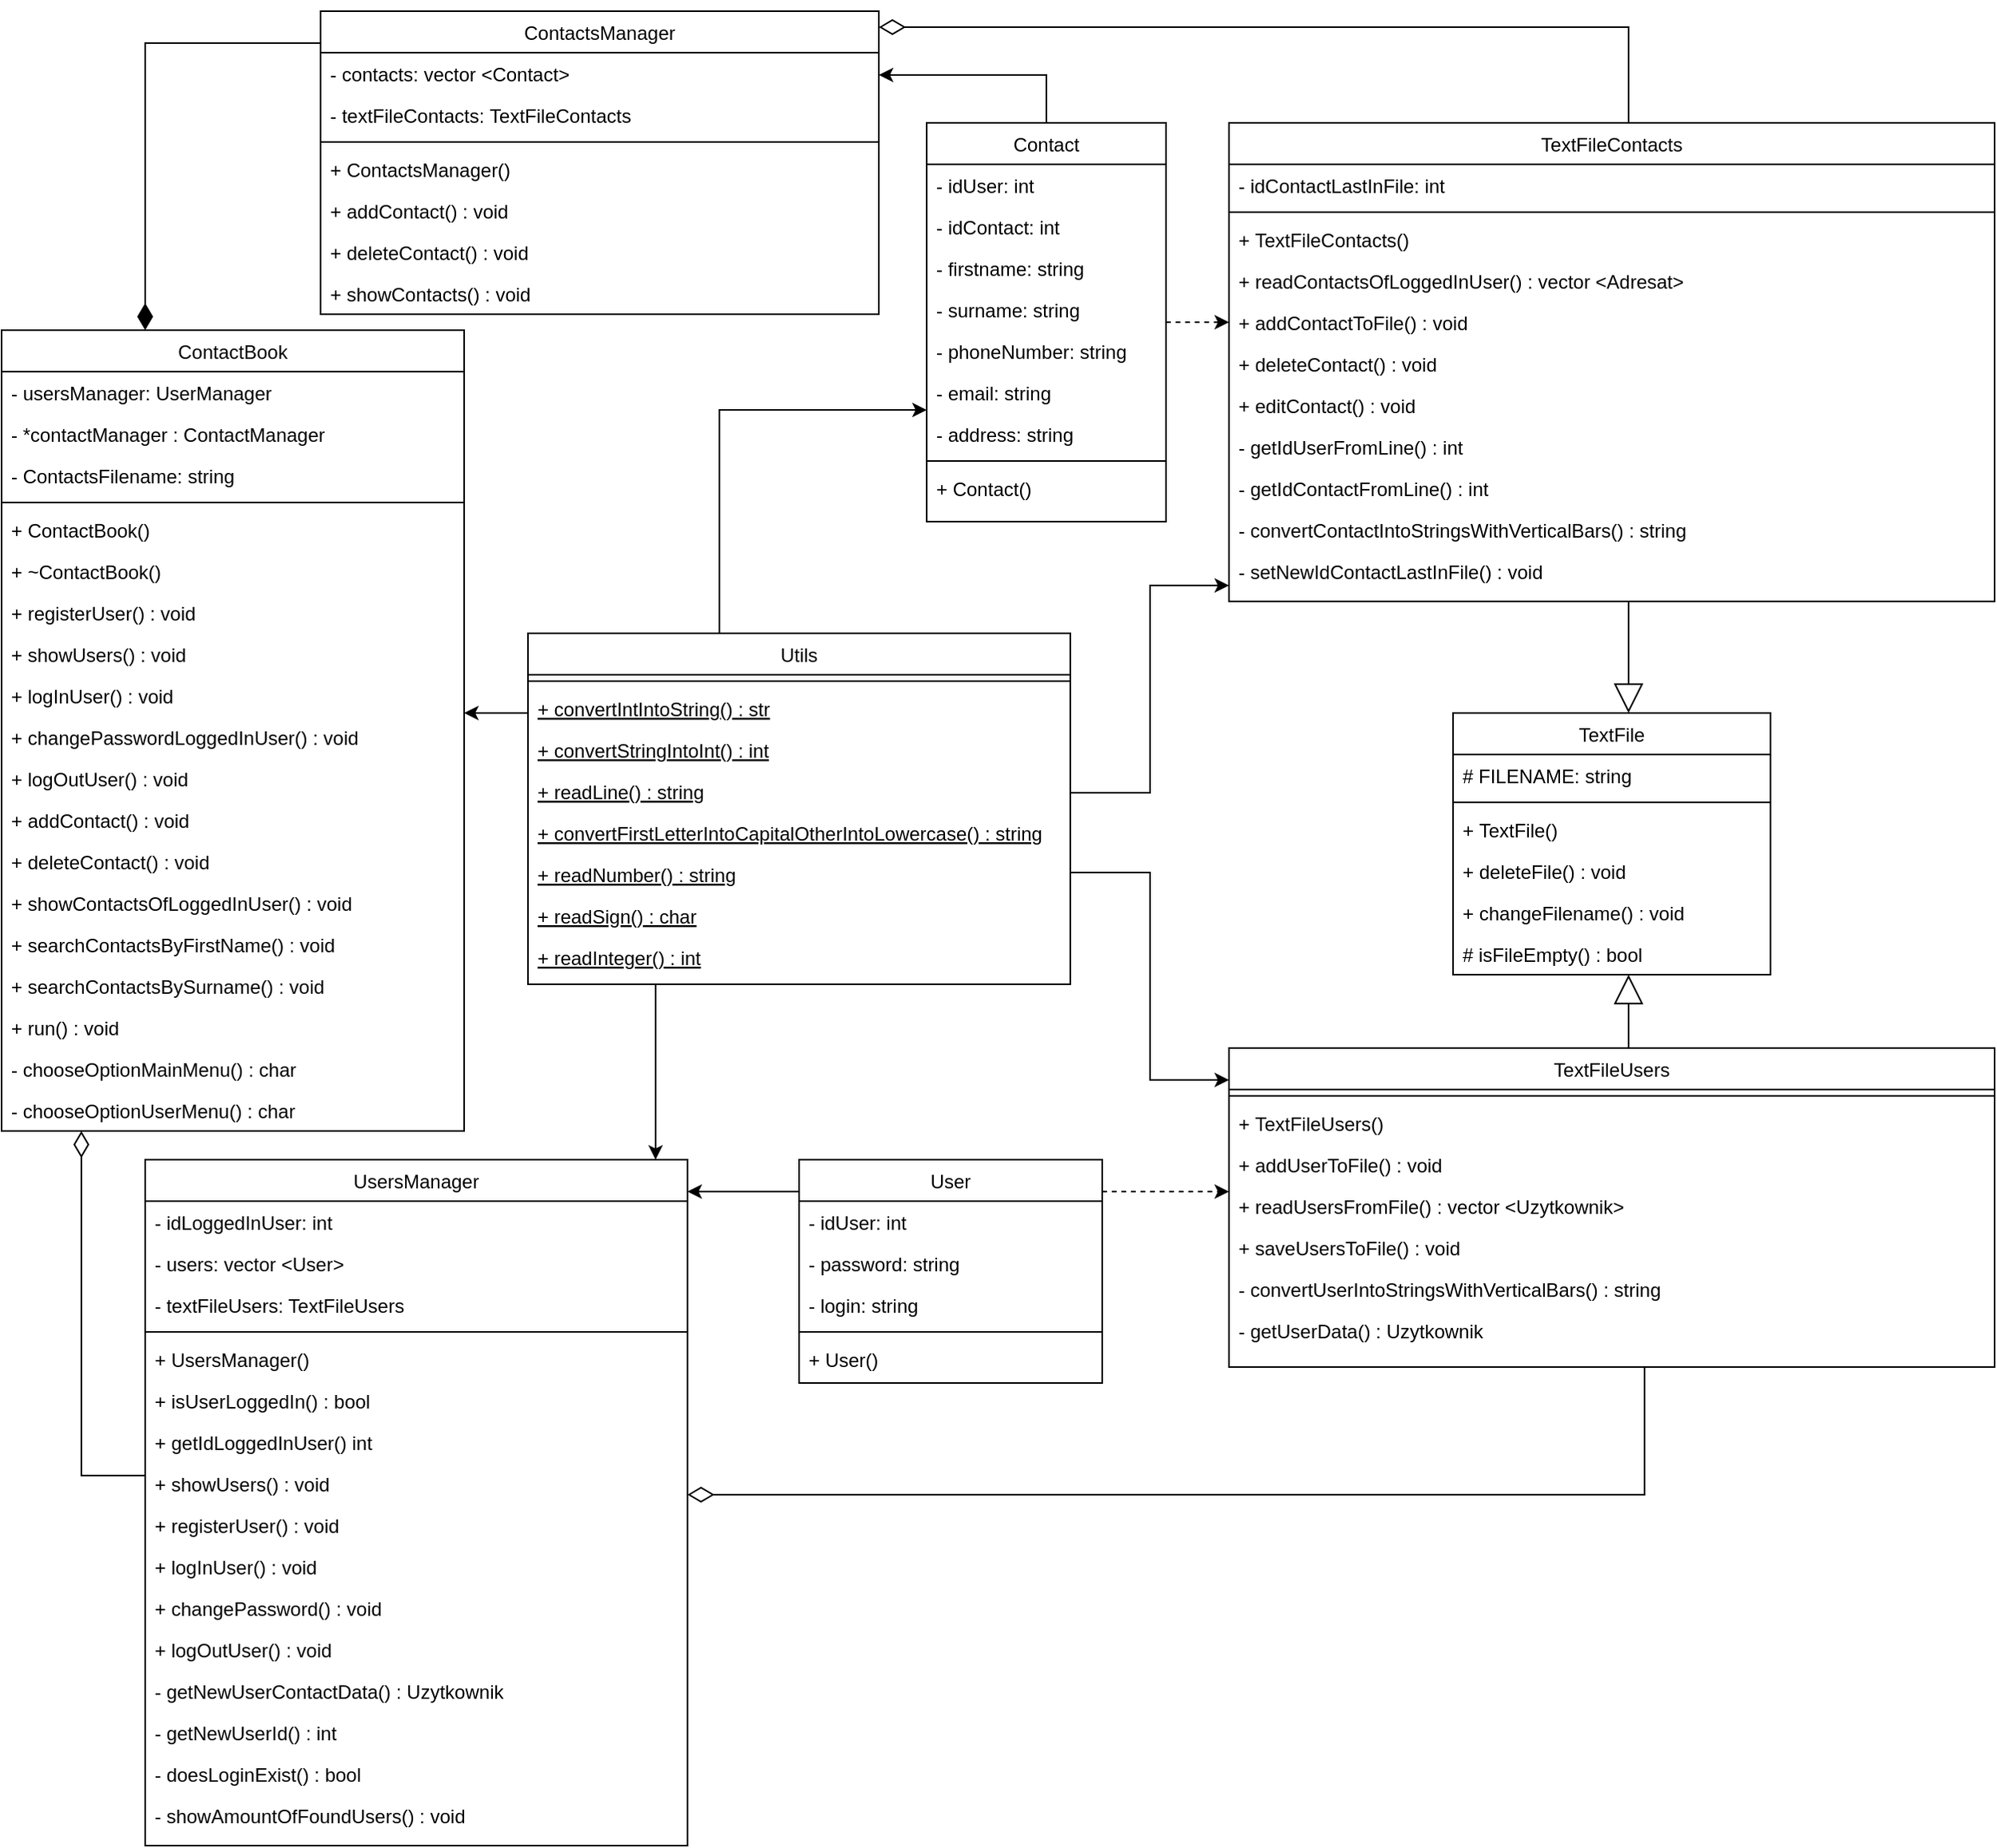 <mxfile version="14.5.1" type="device"><diagram id="C5RBs43oDa-KdzZeNtuy" name="Page-1"><mxGraphModel dx="1264" dy="592" grid="1" gridSize="10" guides="1" tooltips="1" connect="1" arrows="1" fold="1" page="1" pageScale="1" pageWidth="827" pageHeight="1169" math="0" shadow="0"><root><mxCell id="WIyWlLk6GJQsqaUBKTNV-0"/><mxCell id="WIyWlLk6GJQsqaUBKTNV-1" parent="WIyWlLk6GJQsqaUBKTNV-0"/><mxCell id="Km6GN2E5LRRyEJvWhzkC-21" value="UsersManager" style="swimlane;fontStyle=0;align=center;verticalAlign=top;childLayout=stackLayout;horizontal=1;startSize=26;horizontalStack=0;resizeParent=1;resizeLast=0;collapsible=1;marginBottom=0;rounded=0;shadow=0;strokeWidth=1;" parent="WIyWlLk6GJQsqaUBKTNV-1" vertex="1"><mxGeometry x="100" y="730" width="340" height="430" as="geometry"><mxRectangle x="230" y="140" width="160" height="26" as="alternateBounds"/></mxGeometry></mxCell><mxCell id="zkfFHV4jXpPFQw0GAbJ--1" value="- idLoggedInUser: int" style="text;align=left;verticalAlign=top;spacingLeft=4;spacingRight=4;overflow=hidden;rotatable=0;points=[[0,0.5],[1,0.5]];portConstraint=eastwest;" parent="Km6GN2E5LRRyEJvWhzkC-21" vertex="1"><mxGeometry y="26" width="340" height="26" as="geometry"/></mxCell><mxCell id="1iRT-LBFTpvdfOVooM7u-1" value="- users: vector &lt;User&gt;" style="text;align=left;verticalAlign=top;spacingLeft=4;spacingRight=4;overflow=hidden;rotatable=0;points=[[0,0.5],[1,0.5]];portConstraint=eastwest;rounded=0;shadow=0;html=0;" parent="Km6GN2E5LRRyEJvWhzkC-21" vertex="1"><mxGeometry y="52" width="340" height="26" as="geometry"/></mxCell><mxCell id="zkfFHV4jXpPFQw0GAbJ--3" value="- textFileUsers: TextFileUsers" style="text;align=left;verticalAlign=top;spacingLeft=4;spacingRight=4;overflow=hidden;rotatable=0;points=[[0,0.5],[1,0.5]];portConstraint=eastwest;rounded=0;shadow=0;html=0;" parent="Km6GN2E5LRRyEJvWhzkC-21" vertex="1"><mxGeometry y="78" width="340" height="26" as="geometry"/></mxCell><mxCell id="Km6GN2E5LRRyEJvWhzkC-25" value="" style="line;html=1;strokeWidth=1;align=left;verticalAlign=middle;spacingTop=-1;spacingLeft=3;spacingRight=3;rotatable=0;labelPosition=right;points=[];portConstraint=eastwest;" parent="Km6GN2E5LRRyEJvWhzkC-21" vertex="1"><mxGeometry y="104" width="340" height="8" as="geometry"/></mxCell><mxCell id="Lunw7o1wAbz_3K__9c-h-93" value="+ UsersManager()" style="text;align=left;verticalAlign=top;spacingLeft=4;spacingRight=4;overflow=hidden;rotatable=0;points=[[0,0.5],[1,0.5]];portConstraint=eastwest;" parent="Km6GN2E5LRRyEJvWhzkC-21" vertex="1"><mxGeometry y="112" width="340" height="26" as="geometry"/></mxCell><mxCell id="zkfFHV4jXpPFQw0GAbJ--5" value="+ isUserLoggedIn() : bool" style="text;align=left;verticalAlign=top;spacingLeft=4;spacingRight=4;overflow=hidden;rotatable=0;points=[[0,0.5],[1,0.5]];portConstraint=eastwest;" parent="Km6GN2E5LRRyEJvWhzkC-21" vertex="1"><mxGeometry y="138" width="340" height="26" as="geometry"/></mxCell><mxCell id="1iRT-LBFTpvdfOVooM7u-2" value="+ getIdLoggedInUser() int" style="text;align=left;verticalAlign=top;spacingLeft=4;spacingRight=4;overflow=hidden;rotatable=0;points=[[0,0.5],[1,0.5]];portConstraint=eastwest;" parent="Km6GN2E5LRRyEJvWhzkC-21" vertex="1"><mxGeometry y="164" width="340" height="26" as="geometry"/></mxCell><mxCell id="Km6GN2E5LRRyEJvWhzkC-59" value="+ showUsers() : void" style="text;align=left;verticalAlign=top;spacingLeft=4;spacingRight=4;overflow=hidden;rotatable=0;points=[[0,0.5],[1,0.5]];portConstraint=eastwest;" parent="Km6GN2E5LRRyEJvWhzkC-21" vertex="1"><mxGeometry y="190" width="340" height="26" as="geometry"/></mxCell><mxCell id="Lunw7o1wAbz_3K__9c-h-12" value="+ registerUser() : void" style="text;align=left;verticalAlign=top;spacingLeft=4;spacingRight=4;overflow=hidden;rotatable=0;points=[[0,0.5],[1,0.5]];portConstraint=eastwest;" parent="Km6GN2E5LRRyEJvWhzkC-21" vertex="1"><mxGeometry y="216" width="340" height="26" as="geometry"/></mxCell><mxCell id="Lunw7o1wAbz_3K__9c-h-13" value="+ logInUser() : void" style="text;align=left;verticalAlign=top;spacingLeft=4;spacingRight=4;overflow=hidden;rotatable=0;points=[[0,0.5],[1,0.5]];portConstraint=eastwest;" parent="Km6GN2E5LRRyEJvWhzkC-21" vertex="1"><mxGeometry y="242" width="340" height="26" as="geometry"/></mxCell><mxCell id="Lunw7o1wAbz_3K__9c-h-14" value="+ changePassword() : void" style="text;align=left;verticalAlign=top;spacingLeft=4;spacingRight=4;overflow=hidden;rotatable=0;points=[[0,0.5],[1,0.5]];portConstraint=eastwest;" parent="Km6GN2E5LRRyEJvWhzkC-21" vertex="1"><mxGeometry y="268" width="340" height="26" as="geometry"/></mxCell><mxCell id="kF9rCn7VRO3n5LcqnvVD-8" value="+ logOutUser() : void" style="text;align=left;verticalAlign=top;spacingLeft=4;spacingRight=4;overflow=hidden;rotatable=0;points=[[0,0.5],[1,0.5]];portConstraint=eastwest;" parent="Km6GN2E5LRRyEJvWhzkC-21" vertex="1"><mxGeometry y="294" width="340" height="26" as="geometry"/></mxCell><mxCell id="Km6GN2E5LRRyEJvWhzkC-12" value="- getNewUserContactData() : Uzytkownik" style="text;align=left;verticalAlign=top;spacingLeft=4;spacingRight=4;overflow=hidden;rotatable=0;points=[[0,0.5],[1,0.5]];portConstraint=eastwest;" parent="Km6GN2E5LRRyEJvWhzkC-21" vertex="1"><mxGeometry y="320" width="340" height="26" as="geometry"/></mxCell><mxCell id="Km6GN2E5LRRyEJvWhzkC-13" value="- getNewUserId() : int" style="text;align=left;verticalAlign=top;spacingLeft=4;spacingRight=4;overflow=hidden;rotatable=0;points=[[0,0.5],[1,0.5]];portConstraint=eastwest;" parent="Km6GN2E5LRRyEJvWhzkC-21" vertex="1"><mxGeometry y="346" width="340" height="26" as="geometry"/></mxCell><mxCell id="kF9rCn7VRO3n5LcqnvVD-13" value="- doesLoginExist() : bool" style="text;align=left;verticalAlign=top;spacingLeft=4;spacingRight=4;overflow=hidden;rotatable=0;points=[[0,0.5],[1,0.5]];portConstraint=eastwest;" parent="Km6GN2E5LRRyEJvWhzkC-21" vertex="1"><mxGeometry y="372" width="340" height="26" as="geometry"/></mxCell><mxCell id="Km6GN2E5LRRyEJvWhzkC-15" value="- showAmountOfFoundUsers() : void" style="text;align=left;verticalAlign=top;spacingLeft=4;spacingRight=4;overflow=hidden;rotatable=0;points=[[0,0.5],[1,0.5]];portConstraint=eastwest;" parent="Km6GN2E5LRRyEJvWhzkC-21" vertex="1"><mxGeometry y="398" width="340" height="26" as="geometry"/></mxCell><mxCell id="Km6GN2E5LRRyEJvWhzkC-27" value="TextFile" style="swimlane;fontStyle=0;align=center;verticalAlign=top;childLayout=stackLayout;horizontal=1;startSize=26;horizontalStack=0;resizeParent=1;resizeLast=0;collapsible=1;marginBottom=0;rounded=0;shadow=0;strokeWidth=1;" parent="WIyWlLk6GJQsqaUBKTNV-1" vertex="1"><mxGeometry x="920" y="450" width="199" height="164" as="geometry"><mxRectangle x="230" y="140" width="160" height="26" as="alternateBounds"/></mxGeometry></mxCell><mxCell id="Km6GN2E5LRRyEJvWhzkC-56" value="# FILENAME: string" style="text;align=left;verticalAlign=top;spacingLeft=4;spacingRight=4;overflow=hidden;rotatable=0;points=[[0,0.5],[1,0.5]];portConstraint=eastwest;rounded=0;shadow=0;html=0;" parent="Km6GN2E5LRRyEJvWhzkC-27" vertex="1"><mxGeometry y="26" width="199" height="26" as="geometry"/></mxCell><mxCell id="Km6GN2E5LRRyEJvWhzkC-31" value="" style="line;html=1;strokeWidth=1;align=left;verticalAlign=middle;spacingTop=-1;spacingLeft=3;spacingRight=3;rotatable=0;labelPosition=right;points=[];portConstraint=eastwest;" parent="Km6GN2E5LRRyEJvWhzkC-27" vertex="1"><mxGeometry y="52" width="199" height="8" as="geometry"/></mxCell><mxCell id="kF9rCn7VRO3n5LcqnvVD-1" value="+ TextFile()" style="text;align=left;verticalAlign=top;spacingLeft=4;spacingRight=4;overflow=hidden;rotatable=0;points=[[0,0.5],[1,0.5]];portConstraint=eastwest;" parent="Km6GN2E5LRRyEJvWhzkC-27" vertex="1"><mxGeometry y="60" width="199" height="26" as="geometry"/></mxCell><mxCell id="kF9rCn7VRO3n5LcqnvVD-2" value="+ deleteFile() : void" style="text;align=left;verticalAlign=top;spacingLeft=4;spacingRight=4;overflow=hidden;rotatable=0;points=[[0,0.5],[1,0.5]];portConstraint=eastwest;" parent="Km6GN2E5LRRyEJvWhzkC-27" vertex="1"><mxGeometry y="86" width="199" height="26" as="geometry"/></mxCell><mxCell id="Km6GN2E5LRRyEJvWhzkC-57" value="+ changeFilename() : void" style="text;align=left;verticalAlign=top;spacingLeft=4;spacingRight=4;overflow=hidden;rotatable=0;points=[[0,0.5],[1,0.5]];portConstraint=eastwest;" parent="Km6GN2E5LRRyEJvWhzkC-27" vertex="1"><mxGeometry y="112" width="199" height="26" as="geometry"/></mxCell><mxCell id="Km6GN2E5LRRyEJvWhzkC-41" value="# isFileEmpty() : bool" style="text;align=left;verticalAlign=top;spacingLeft=4;spacingRight=4;overflow=hidden;rotatable=0;points=[[0,0.5],[1,0.5]];portConstraint=eastwest;" parent="Km6GN2E5LRRyEJvWhzkC-27" vertex="1"><mxGeometry y="138" width="199" height="26" as="geometry"/></mxCell><mxCell id="Ojc5y2lK_TbCus5i4uEz-4" style="edgeStyle=orthogonalEdgeStyle;rounded=0;orthogonalLoop=1;jettySize=auto;html=1;dashed=0&#10;;" parent="WIyWlLk6GJQsqaUBKTNV-1" source="Km6GN2E5LRRyEJvWhzkC-42" target="qHIXSiEzlKvsuPL75TdC-15" edge="1"><mxGeometry relative="1" as="geometry"><Array as="points"><mxPoint x="460" y="260"/></Array></mxGeometry></mxCell><mxCell id="Km6GN2E5LRRyEJvWhzkC-42" value="Utils" style="swimlane;fontStyle=0;align=center;verticalAlign=top;childLayout=stackLayout;horizontal=1;startSize=26;horizontalStack=0;resizeParent=1;resizeLast=0;collapsible=1;marginBottom=0;rounded=0;shadow=0;strokeWidth=1;" parent="WIyWlLk6GJQsqaUBKTNV-1" vertex="1"><mxGeometry x="340" y="400" width="340" height="220" as="geometry"><mxRectangle x="230" y="140" width="160" height="26" as="alternateBounds"/></mxGeometry></mxCell><mxCell id="Km6GN2E5LRRyEJvWhzkC-45" value="" style="line;html=1;strokeWidth=1;align=left;verticalAlign=middle;spacingTop=-1;spacingLeft=3;spacingRight=3;rotatable=0;labelPosition=right;points=[];portConstraint=eastwest;" parent="Km6GN2E5LRRyEJvWhzkC-42" vertex="1"><mxGeometry y="26" width="340" height="8" as="geometry"/></mxCell><mxCell id="Lunw7o1wAbz_3K__9c-h-15" value="+ convertIntIntoString() : str" style="text;align=left;verticalAlign=top;spacingLeft=4;spacingRight=4;overflow=hidden;rotatable=0;points=[[0,0.5],[1,0.5]];portConstraint=eastwest;fontStyle=4" parent="Km6GN2E5LRRyEJvWhzkC-42" vertex="1"><mxGeometry y="34" width="340" height="26" as="geometry"/></mxCell><mxCell id="Lunw7o1wAbz_3K__9c-h-81" value="+ convertStringIntoInt() : int" style="text;align=left;verticalAlign=top;spacingLeft=4;spacingRight=4;overflow=hidden;rotatable=0;points=[[0,0.5],[1,0.5]];portConstraint=eastwest;fontStyle=4" parent="Km6GN2E5LRRyEJvWhzkC-42" vertex="1"><mxGeometry y="60" width="340" height="26" as="geometry"/></mxCell><mxCell id="Lunw7o1wAbz_3K__9c-h-76" value="+ readLine() : string" style="text;align=left;verticalAlign=top;spacingLeft=4;spacingRight=4;overflow=hidden;rotatable=0;points=[[0,0.5],[1,0.5]];portConstraint=eastwest;fontStyle=4" parent="Km6GN2E5LRRyEJvWhzkC-42" vertex="1"><mxGeometry y="86" width="340" height="26" as="geometry"/></mxCell><mxCell id="Km6GN2E5LRRyEJvWhzkC-48" value="+ convertFirstLetterIntoCapitalOtherIntoLowercase() : string" style="text;align=left;verticalAlign=top;spacingLeft=4;spacingRight=4;overflow=hidden;rotatable=0;points=[[0,0.5],[1,0.5]];portConstraint=eastwest;fontStyle=4" parent="Km6GN2E5LRRyEJvWhzkC-42" vertex="1"><mxGeometry y="112" width="340" height="26" as="geometry"/></mxCell><mxCell id="Lunw7o1wAbz_3K__9c-h-77" value="+ readNumber() : string" style="text;align=left;verticalAlign=top;spacingLeft=4;spacingRight=4;overflow=hidden;rotatable=0;points=[[0,0.5],[1,0.5]];portConstraint=eastwest;fontStyle=4" parent="Km6GN2E5LRRyEJvWhzkC-42" vertex="1"><mxGeometry y="138" width="340" height="26" as="geometry"/></mxCell><mxCell id="kF9rCn7VRO3n5LcqnvVD-0" value="+ readSign() : char" style="text;align=left;verticalAlign=top;spacingLeft=4;spacingRight=4;overflow=hidden;rotatable=0;points=[[0,0.5],[1,0.5]];portConstraint=eastwest;fontStyle=4" parent="Km6GN2E5LRRyEJvWhzkC-42" vertex="1"><mxGeometry y="164" width="340" height="26" as="geometry"/></mxCell><mxCell id="7r7EhOVlnwLeMN21kyNM-1" value="+ readInteger() : int" style="text;align=left;verticalAlign=top;spacingLeft=4;spacingRight=4;overflow=hidden;rotatable=0;points=[[0,0.5],[1,0.5]];portConstraint=eastwest;fontStyle=4" parent="Km6GN2E5LRRyEJvWhzkC-42" vertex="1"><mxGeometry y="190" width="340" height="26" as="geometry"/></mxCell><mxCell id="Lunw7o1wAbz_3K__9c-h-19" value="TextFileUsers" style="swimlane;fontStyle=0;align=center;verticalAlign=top;childLayout=stackLayout;horizontal=1;startSize=26;horizontalStack=0;resizeParent=1;resizeLast=0;collapsible=1;marginBottom=0;rounded=0;shadow=0;strokeWidth=1;" parent="WIyWlLk6GJQsqaUBKTNV-1" vertex="1"><mxGeometry x="779.5" y="660" width="480" height="200" as="geometry"><mxRectangle x="230" y="140" width="160" height="26" as="alternateBounds"/></mxGeometry></mxCell><mxCell id="Lunw7o1wAbz_3K__9c-h-21" value="" style="line;html=1;strokeWidth=1;align=left;verticalAlign=middle;spacingTop=-1;spacingLeft=3;spacingRight=3;rotatable=0;labelPosition=right;points=[];portConstraint=eastwest;" parent="Lunw7o1wAbz_3K__9c-h-19" vertex="1"><mxGeometry y="26" width="480" height="8" as="geometry"/></mxCell><mxCell id="Lunw7o1wAbz_3K__9c-h-22" value="+ TextFileUsers()" style="text;align=left;verticalAlign=top;spacingLeft=4;spacingRight=4;overflow=hidden;rotatable=0;points=[[0,0.5],[1,0.5]];portConstraint=eastwest;" parent="Lunw7o1wAbz_3K__9c-h-19" vertex="1"><mxGeometry y="34" width="480" height="26" as="geometry"/></mxCell><mxCell id="Lunw7o1wAbz_3K__9c-h-23" value="+ addUserToFile() : void" style="text;align=left;verticalAlign=top;spacingLeft=4;spacingRight=4;overflow=hidden;rotatable=0;points=[[0,0.5],[1,0.5]];portConstraint=eastwest;" parent="Lunw7o1wAbz_3K__9c-h-19" vertex="1"><mxGeometry y="60" width="480" height="26" as="geometry"/></mxCell><mxCell id="Lunw7o1wAbz_3K__9c-h-24" value="+ readUsersFromFile() : vector &lt;Uzytkownik&gt;" style="text;align=left;verticalAlign=top;spacingLeft=4;spacingRight=4;overflow=hidden;rotatable=0;points=[[0,0.5],[1,0.5]];portConstraint=eastwest;" parent="Lunw7o1wAbz_3K__9c-h-19" vertex="1"><mxGeometry y="86" width="480" height="26" as="geometry"/></mxCell><mxCell id="Lunw7o1wAbz_3K__9c-h-25" value="+ saveUsersToFile() : void" style="text;align=left;verticalAlign=top;spacingLeft=4;spacingRight=4;overflow=hidden;rotatable=0;points=[[0,0.5],[1,0.5]];portConstraint=eastwest;" parent="Lunw7o1wAbz_3K__9c-h-19" vertex="1"><mxGeometry y="112" width="480" height="26" as="geometry"/></mxCell><mxCell id="Lunw7o1wAbz_3K__9c-h-27" value="- convertUserIntoStringsWithVerticalBars() : string" style="text;align=left;verticalAlign=top;spacingLeft=4;spacingRight=4;overflow=hidden;rotatable=0;points=[[0,0.5],[1,0.5]];portConstraint=eastwest;" parent="Lunw7o1wAbz_3K__9c-h-19" vertex="1"><mxGeometry y="138" width="480" height="26" as="geometry"/></mxCell><mxCell id="Lunw7o1wAbz_3K__9c-h-28" value="- getUserData() : Uzytkownik" style="text;align=left;verticalAlign=top;spacingLeft=4;spacingRight=4;overflow=hidden;rotatable=0;points=[[0,0.5],[1,0.5]];portConstraint=eastwest;" parent="Lunw7o1wAbz_3K__9c-h-19" vertex="1"><mxGeometry y="164" width="480" height="26" as="geometry"/></mxCell><mxCell id="Lunw7o1wAbz_3K__9c-h-30" value="" style="endArrow=block;endSize=16;endFill=0;html=1;rounded=0;edgeStyle=elbowEdgeStyle;" parent="WIyWlLk6GJQsqaUBKTNV-1" source="Lunw7o1wAbz_3K__9c-h-19" target="Km6GN2E5LRRyEJvWhzkC-27" edge="1"><mxGeometry width="160" relative="1" as="geometry"><mxPoint x="460" y="500" as="sourcePoint"/><mxPoint x="620" y="500" as="targetPoint"/><mxPoint as="offset"/><Array as="points"><mxPoint x="1030" y="650"/><mxPoint x="1030" y="620"/><mxPoint x="1470" y="550"/><mxPoint x="1300" y="640"/></Array></mxGeometry></mxCell><mxCell id="Lunw7o1wAbz_3K__9c-h-33" value="TextFileContacts" style="swimlane;fontStyle=0;align=center;verticalAlign=top;childLayout=stackLayout;horizontal=1;startSize=26;horizontalStack=0;resizeParent=1;resizeLast=0;collapsible=1;marginBottom=0;rounded=0;shadow=0;strokeWidth=1;" parent="WIyWlLk6GJQsqaUBKTNV-1" vertex="1"><mxGeometry x="779.5" y="80" width="480" height="300" as="geometry"><mxRectangle x="230" y="140" width="160" height="26" as="alternateBounds"/></mxGeometry></mxCell><mxCell id="Lunw7o1wAbz_3K__9c-h-82" value="- idContactLastInFile: int" style="text;align=left;verticalAlign=top;spacingLeft=4;spacingRight=4;overflow=hidden;rotatable=0;points=[[0,0.5],[1,0.5]];portConstraint=eastwest;" parent="Lunw7o1wAbz_3K__9c-h-33" vertex="1"><mxGeometry y="26" width="480" height="26" as="geometry"/></mxCell><mxCell id="Lunw7o1wAbz_3K__9c-h-34" value="" style="line;html=1;strokeWidth=1;align=left;verticalAlign=middle;spacingTop=-1;spacingLeft=3;spacingRight=3;rotatable=0;labelPosition=right;points=[];portConstraint=eastwest;" parent="Lunw7o1wAbz_3K__9c-h-33" vertex="1"><mxGeometry y="52" width="480" height="8" as="geometry"/></mxCell><mxCell id="Lunw7o1wAbz_3K__9c-h-86" value="+ TextFileContacts()" style="text;align=left;verticalAlign=top;spacingLeft=4;spacingRight=4;overflow=hidden;rotatable=0;points=[[0,0.5],[1,0.5]];portConstraint=eastwest;" parent="Lunw7o1wAbz_3K__9c-h-33" vertex="1"><mxGeometry y="60" width="480" height="26" as="geometry"/></mxCell><mxCell id="Lunw7o1wAbz_3K__9c-h-87" value="+ readContactsOfLoggedInUser() : vector &lt;Adresat&gt;" style="text;align=left;verticalAlign=top;spacingLeft=4;spacingRight=4;overflow=hidden;rotatable=0;points=[[0,0.5],[1,0.5]];portConstraint=eastwest;" parent="Lunw7o1wAbz_3K__9c-h-33" vertex="1"><mxGeometry y="86" width="480" height="26" as="geometry"/></mxCell><mxCell id="kF9rCn7VRO3n5LcqnvVD-3" value="+ addContactToFile() : void" style="text;align=left;verticalAlign=top;spacingLeft=4;spacingRight=4;overflow=hidden;rotatable=0;points=[[0,0.5],[1,0.5]];portConstraint=eastwest;" parent="Lunw7o1wAbz_3K__9c-h-33" vertex="1"><mxGeometry y="112" width="480" height="26" as="geometry"/></mxCell><mxCell id="kF9rCn7VRO3n5LcqnvVD-4" value="+ deleteContact() : void" style="text;align=left;verticalAlign=top;spacingLeft=4;spacingRight=4;overflow=hidden;rotatable=0;points=[[0,0.5],[1,0.5]];portConstraint=eastwest;" parent="Lunw7o1wAbz_3K__9c-h-33" vertex="1"><mxGeometry y="138" width="480" height="26" as="geometry"/></mxCell><mxCell id="Lunw7o1wAbz_3K__9c-h-84" value="+ editContact() : void" style="text;align=left;verticalAlign=top;spacingLeft=4;spacingRight=4;overflow=hidden;rotatable=0;points=[[0,0.5],[1,0.5]];portConstraint=eastwest;" parent="Lunw7o1wAbz_3K__9c-h-33" vertex="1"><mxGeometry y="164" width="480" height="26" as="geometry"/></mxCell><mxCell id="Lunw7o1wAbz_3K__9c-h-80" value="- getIdUserFromLine() : int" style="text;align=left;verticalAlign=top;spacingLeft=4;spacingRight=4;overflow=hidden;rotatable=0;points=[[0,0.5],[1,0.5]];portConstraint=eastwest;" parent="Lunw7o1wAbz_3K__9c-h-33" vertex="1"><mxGeometry y="190" width="480" height="26" as="geometry"/></mxCell><mxCell id="Lunw7o1wAbz_3K__9c-h-85" value="- getIdContactFromLine() : int" style="text;align=left;verticalAlign=top;spacingLeft=4;spacingRight=4;overflow=hidden;rotatable=0;points=[[0,0.5],[1,0.5]];portConstraint=eastwest;" parent="Lunw7o1wAbz_3K__9c-h-33" vertex="1"><mxGeometry y="216" width="480" height="26" as="geometry"/></mxCell><mxCell id="kF9rCn7VRO3n5LcqnvVD-7" value="- convertContactIntoStringsWithVerticalBars() : string" style="text;align=left;verticalAlign=top;spacingLeft=4;spacingRight=4;overflow=hidden;rotatable=0;points=[[0,0.5],[1,0.5]];portConstraint=eastwest;" parent="Lunw7o1wAbz_3K__9c-h-33" vertex="1"><mxGeometry y="242" width="480" height="26" as="geometry"/></mxCell><mxCell id="Lunw7o1wAbz_3K__9c-h-72" value="- setNewIdContactLastInFile() : void" style="text;align=left;verticalAlign=top;spacingLeft=4;spacingRight=4;overflow=hidden;rotatable=0;points=[[0,0.5],[1,0.5]];portConstraint=eastwest;" parent="Lunw7o1wAbz_3K__9c-h-33" vertex="1"><mxGeometry y="268" width="480" height="26" as="geometry"/></mxCell><mxCell id="Lunw7o1wAbz_3K__9c-h-41" value="" style="endArrow=block;endSize=16;endFill=0;html=1;rounded=0;edgeStyle=elbowEdgeStyle;" parent="WIyWlLk6GJQsqaUBKTNV-1" source="Lunw7o1wAbz_3K__9c-h-33" target="Km6GN2E5LRRyEJvWhzkC-27" edge="1"><mxGeometry width="160" relative="1" as="geometry"><mxPoint x="960.587" y="481" as="sourcePoint"/><mxPoint x="960.587" y="400" as="targetPoint"/><mxPoint as="offset"/><Array as="points"><mxPoint x="1030" y="420"/><mxPoint x="1490" y="460"/></Array></mxGeometry></mxCell><mxCell id="Lunw7o1wAbz_3K__9c-h-56" value="ContactsManager" style="swimlane;fontStyle=0;align=center;verticalAlign=top;childLayout=stackLayout;horizontal=1;startSize=26;horizontalStack=0;resizeParent=1;resizeLast=0;collapsible=1;marginBottom=0;rounded=0;shadow=0;strokeWidth=1;" parent="WIyWlLk6GJQsqaUBKTNV-1" vertex="1"><mxGeometry x="210" y="10" width="350" height="190" as="geometry"><mxRectangle x="230" y="140" width="160" height="26" as="alternateBounds"/></mxGeometry></mxCell><mxCell id="Lunw7o1wAbz_3K__9c-h-73" value="- contacts: vector &lt;Contact&gt;" style="text;align=left;verticalAlign=top;spacingLeft=4;spacingRight=4;overflow=hidden;rotatable=0;points=[[0,0.5],[1,0.5]];portConstraint=eastwest;rounded=0;shadow=0;html=0;" parent="Lunw7o1wAbz_3K__9c-h-56" vertex="1"><mxGeometry y="26" width="350" height="26" as="geometry"/></mxCell><mxCell id="Lunw7o1wAbz_3K__9c-h-59" value="- textFileContacts: TextFileContacts" style="text;align=left;verticalAlign=top;spacingLeft=4;spacingRight=4;overflow=hidden;rotatable=0;points=[[0,0.5],[1,0.5]];portConstraint=eastwest;rounded=0;shadow=0;html=0;" parent="Lunw7o1wAbz_3K__9c-h-56" vertex="1"><mxGeometry y="52" width="350" height="26" as="geometry"/></mxCell><mxCell id="Lunw7o1wAbz_3K__9c-h-60" value="" style="line;html=1;strokeWidth=1;align=left;verticalAlign=middle;spacingTop=-1;spacingLeft=3;spacingRight=3;rotatable=0;labelPosition=right;points=[];portConstraint=eastwest;" parent="Lunw7o1wAbz_3K__9c-h-56" vertex="1"><mxGeometry y="78" width="350" height="8" as="geometry"/></mxCell><mxCell id="Lunw7o1wAbz_3K__9c-h-71" value="+ ContactsManager()" style="text;align=left;verticalAlign=top;spacingLeft=4;spacingRight=4;overflow=hidden;rotatable=0;points=[[0,0.5],[1,0.5]];portConstraint=eastwest;" parent="Lunw7o1wAbz_3K__9c-h-56" vertex="1"><mxGeometry y="86" width="350" height="26" as="geometry"/></mxCell><mxCell id="kF9rCn7VRO3n5LcqnvVD-5" value="+ addContact() : void" style="text;align=left;verticalAlign=top;spacingLeft=4;spacingRight=4;overflow=hidden;rotatable=0;points=[[0,0.5],[1,0.5]];portConstraint=eastwest;" parent="Lunw7o1wAbz_3K__9c-h-56" vertex="1"><mxGeometry y="112" width="350" height="26" as="geometry"/></mxCell><mxCell id="Lunw7o1wAbz_3K__9c-h-92" value="+ deleteContact() : void" style="text;align=left;verticalAlign=top;spacingLeft=4;spacingRight=4;overflow=hidden;rotatable=0;points=[[0,0.5],[1,0.5]];portConstraint=eastwest;" parent="Lunw7o1wAbz_3K__9c-h-56" vertex="1"><mxGeometry y="138" width="350" height="26" as="geometry"/></mxCell><mxCell id="Lunw7o1wAbz_3K__9c-h-61" value="+ showContacts() : void" style="text;align=left;verticalAlign=top;spacingLeft=4;spacingRight=4;overflow=hidden;rotatable=0;points=[[0,0.5],[1,0.5]];portConstraint=eastwest;" parent="Lunw7o1wAbz_3K__9c-h-56" vertex="1"><mxGeometry y="164" width="350" height="26" as="geometry"/></mxCell><mxCell id="qHIXSiEzlKvsuPL75TdC-0" value="ContactBook" style="swimlane;fontStyle=0;align=center;verticalAlign=top;childLayout=stackLayout;horizontal=1;startSize=26;horizontalStack=0;resizeParent=1;resizeLast=0;collapsible=1;marginBottom=0;rounded=0;shadow=0;strokeWidth=1;" parent="WIyWlLk6GJQsqaUBKTNV-1" vertex="1"><mxGeometry x="10" y="210" width="290" height="502" as="geometry"><mxRectangle x="230" y="140" width="160" height="26" as="alternateBounds"/></mxGeometry></mxCell><mxCell id="qHIXSiEzlKvsuPL75TdC-1" value="- usersManager: UserManager" style="text;align=left;verticalAlign=top;spacingLeft=4;spacingRight=4;overflow=hidden;rotatable=0;points=[[0,0.5],[1,0.5]];portConstraint=eastwest;rounded=0;shadow=0;html=0;" parent="qHIXSiEzlKvsuPL75TdC-0" vertex="1"><mxGeometry y="26" width="290" height="26" as="geometry"/></mxCell><mxCell id="qHIXSiEzlKvsuPL75TdC-2" value="- *contactManager : ContactManager" style="text;align=left;verticalAlign=top;spacingLeft=4;spacingRight=4;overflow=hidden;rotatable=0;points=[[0,0.5],[1,0.5]];portConstraint=eastwest;rounded=0;shadow=0;html=0;" parent="qHIXSiEzlKvsuPL75TdC-0" vertex="1"><mxGeometry y="52" width="290" height="26" as="geometry"/></mxCell><mxCell id="qHIXSiEzlKvsuPL75TdC-3" value="- ContactsFilename: string" style="text;align=left;verticalAlign=top;spacingLeft=4;spacingRight=4;overflow=hidden;rotatable=0;points=[[0,0.5],[1,0.5]];portConstraint=eastwest;rounded=0;shadow=0;html=0;" parent="qHIXSiEzlKvsuPL75TdC-0" vertex="1"><mxGeometry y="78" width="290" height="26" as="geometry"/></mxCell><mxCell id="qHIXSiEzlKvsuPL75TdC-4" value="" style="line;html=1;strokeWidth=1;align=left;verticalAlign=middle;spacingTop=-1;spacingLeft=3;spacingRight=3;rotatable=0;labelPosition=right;points=[];portConstraint=eastwest;" parent="qHIXSiEzlKvsuPL75TdC-0" vertex="1"><mxGeometry y="104" width="290" height="8" as="geometry"/></mxCell><mxCell id="qHIXSiEzlKvsuPL75TdC-5" value="+ ContactBook()" style="text;align=left;verticalAlign=top;spacingLeft=4;spacingRight=4;overflow=hidden;rotatable=0;points=[[0,0.5],[1,0.5]];portConstraint=eastwest;" parent="qHIXSiEzlKvsuPL75TdC-0" vertex="1"><mxGeometry y="112" width="290" height="26" as="geometry"/></mxCell><mxCell id="qHIXSiEzlKvsuPL75TdC-6" value="+ ~ContactBook()" style="text;align=left;verticalAlign=top;spacingLeft=4;spacingRight=4;overflow=hidden;rotatable=0;points=[[0,0.5],[1,0.5]];portConstraint=eastwest;" parent="qHIXSiEzlKvsuPL75TdC-0" vertex="1"><mxGeometry y="138" width="290" height="26" as="geometry"/></mxCell><mxCell id="qHIXSiEzlKvsuPL75TdC-7" value="+ registerUser() : void" style="text;align=left;verticalAlign=top;spacingLeft=4;spacingRight=4;overflow=hidden;rotatable=0;points=[[0,0.5],[1,0.5]];portConstraint=eastwest;" parent="qHIXSiEzlKvsuPL75TdC-0" vertex="1"><mxGeometry y="164" width="290" height="26" as="geometry"/></mxCell><mxCell id="qHIXSiEzlKvsuPL75TdC-8" value="+ showUsers() : void" style="text;align=left;verticalAlign=top;spacingLeft=4;spacingRight=4;overflow=hidden;rotatable=0;points=[[0,0.5],[1,0.5]];portConstraint=eastwest;" parent="qHIXSiEzlKvsuPL75TdC-0" vertex="1"><mxGeometry y="190" width="290" height="26" as="geometry"/></mxCell><mxCell id="qHIXSiEzlKvsuPL75TdC-9" value="+ logInUser() : void" style="text;align=left;verticalAlign=top;spacingLeft=4;spacingRight=4;overflow=hidden;rotatable=0;points=[[0,0.5],[1,0.5]];portConstraint=eastwest;" parent="qHIXSiEzlKvsuPL75TdC-0" vertex="1"><mxGeometry y="216" width="290" height="26" as="geometry"/></mxCell><mxCell id="qHIXSiEzlKvsuPL75TdC-10" value="+ changePasswordLoggedInUser() : void" style="text;align=left;verticalAlign=top;spacingLeft=4;spacingRight=4;overflow=hidden;rotatable=0;points=[[0,0.5],[1,0.5]];portConstraint=eastwest;" parent="qHIXSiEzlKvsuPL75TdC-0" vertex="1"><mxGeometry y="242" width="290" height="26" as="geometry"/></mxCell><mxCell id="qHIXSiEzlKvsuPL75TdC-11" value="+ logOutUser() : void" style="text;align=left;verticalAlign=top;spacingLeft=4;spacingRight=4;overflow=hidden;rotatable=0;points=[[0,0.5],[1,0.5]];portConstraint=eastwest;" parent="qHIXSiEzlKvsuPL75TdC-0" vertex="1"><mxGeometry y="268" width="290" height="26" as="geometry"/></mxCell><mxCell id="kF9rCn7VRO3n5LcqnvVD-6" value="+ addContact() : void" style="text;align=left;verticalAlign=top;spacingLeft=4;spacingRight=4;overflow=hidden;rotatable=0;points=[[0,0.5],[1,0.5]];portConstraint=eastwest;" parent="qHIXSiEzlKvsuPL75TdC-0" vertex="1"><mxGeometry y="294" width="290" height="26" as="geometry"/></mxCell><mxCell id="qHIXSiEzlKvsuPL75TdC-12" value="+ deleteContact() : void" style="text;align=left;verticalAlign=top;spacingLeft=4;spacingRight=4;overflow=hidden;rotatable=0;points=[[0,0.5],[1,0.5]];portConstraint=eastwest;" parent="qHIXSiEzlKvsuPL75TdC-0" vertex="1"><mxGeometry y="320" width="290" height="26" as="geometry"/></mxCell><mxCell id="kF9rCn7VRO3n5LcqnvVD-9" value="+ showContactsOfLoggedInUser() : void" style="text;align=left;verticalAlign=top;spacingLeft=4;spacingRight=4;overflow=hidden;rotatable=0;points=[[0,0.5],[1,0.5]];portConstraint=eastwest;" parent="qHIXSiEzlKvsuPL75TdC-0" vertex="1"><mxGeometry y="346" width="290" height="26" as="geometry"/></mxCell><mxCell id="kF9rCn7VRO3n5LcqnvVD-10" value="+ searchContactsByFirstName() : void" style="text;align=left;verticalAlign=top;spacingLeft=4;spacingRight=4;overflow=hidden;rotatable=0;points=[[0,0.5],[1,0.5]];portConstraint=eastwest;" parent="qHIXSiEzlKvsuPL75TdC-0" vertex="1"><mxGeometry y="372" width="290" height="26" as="geometry"/></mxCell><mxCell id="qHIXSiEzlKvsuPL75TdC-13" value="+ searchContactsBySurname() : void" style="text;align=left;verticalAlign=top;spacingLeft=4;spacingRight=4;overflow=hidden;rotatable=0;points=[[0,0.5],[1,0.5]];portConstraint=eastwest;" parent="qHIXSiEzlKvsuPL75TdC-0" vertex="1"><mxGeometry y="398" width="290" height="26" as="geometry"/></mxCell><mxCell id="Psk63tiL0dSsmPZue-jo-0" value="+ run() : void" style="text;align=left;verticalAlign=top;spacingLeft=4;spacingRight=4;overflow=hidden;rotatable=0;points=[[0,0.5],[1,0.5]];portConstraint=eastwest;" vertex="1" parent="qHIXSiEzlKvsuPL75TdC-0"><mxGeometry y="424" width="290" height="26" as="geometry"/></mxCell><mxCell id="Psk63tiL0dSsmPZue-jo-1" value="- chooseOptionMainMenu() : char" style="text;align=left;verticalAlign=top;spacingLeft=4;spacingRight=4;overflow=hidden;rotatable=0;points=[[0,0.5],[1,0.5]];portConstraint=eastwest;" vertex="1" parent="qHIXSiEzlKvsuPL75TdC-0"><mxGeometry y="450" width="290" height="26" as="geometry"/></mxCell><mxCell id="qHIXSiEzlKvsuPL75TdC-14" value="- chooseOptionUserMenu() : char" style="text;align=left;verticalAlign=top;spacingLeft=4;spacingRight=4;overflow=hidden;rotatable=0;points=[[0,0.5],[1,0.5]];portConstraint=eastwest;" parent="qHIXSiEzlKvsuPL75TdC-0" vertex="1"><mxGeometry y="476" width="290" height="26" as="geometry"/></mxCell><mxCell id="wH4ZzvN4dLLgZXVbvDfB-1" style="edgeStyle=orthogonalEdgeStyle;rounded=0;orthogonalLoop=1;jettySize=auto;html=1;" parent="WIyWlLk6GJQsqaUBKTNV-1" source="qHIXSiEzlKvsuPL75TdC-15" target="Lunw7o1wAbz_3K__9c-h-56" edge="1"><mxGeometry relative="1" as="geometry"><mxPoint x="550" y="60" as="sourcePoint"/><Array as="points"><mxPoint x="520" y="50"/><mxPoint x="520" y="50"/></Array></mxGeometry></mxCell><mxCell id="wH4ZzvN4dLLgZXVbvDfB-3" style="edgeStyle=orthogonalEdgeStyle;rounded=0;orthogonalLoop=1;jettySize=auto;html=1;dashed=1;" parent="WIyWlLk6GJQsqaUBKTNV-1" source="qHIXSiEzlKvsuPL75TdC-15" target="Lunw7o1wAbz_3K__9c-h-33" edge="1"><mxGeometry relative="1" as="geometry"><Array as="points"><mxPoint x="790" y="205"/><mxPoint x="790" y="205"/></Array></mxGeometry></mxCell><mxCell id="qHIXSiEzlKvsuPL75TdC-15" value="Contact" style="swimlane;fontStyle=0;align=center;verticalAlign=top;childLayout=stackLayout;horizontal=1;startSize=26;horizontalStack=0;resizeParent=1;resizeLast=0;collapsible=1;marginBottom=0;rounded=0;shadow=0;strokeWidth=1;" parent="WIyWlLk6GJQsqaUBKTNV-1" vertex="1"><mxGeometry x="590" y="80" width="150" height="250" as="geometry"><mxRectangle x="230" y="140" width="160" height="26" as="alternateBounds"/></mxGeometry></mxCell><mxCell id="Lunw7o1wAbz_3K__9c-h-49" value="- idUser: int" style="text;align=left;verticalAlign=top;spacingLeft=4;spacingRight=4;overflow=hidden;rotatable=0;points=[[0,0.5],[1,0.5]];portConstraint=eastwest;rounded=0;shadow=0;html=0;" parent="qHIXSiEzlKvsuPL75TdC-15" vertex="1"><mxGeometry y="26" width="150" height="26" as="geometry"/></mxCell><mxCell id="Lunw7o1wAbz_3K__9c-h-48" value="- idContact: int" style="text;align=left;verticalAlign=top;spacingLeft=4;spacingRight=4;overflow=hidden;rotatable=0;points=[[0,0.5],[1,0.5]];portConstraint=eastwest;" parent="qHIXSiEzlKvsuPL75TdC-15" vertex="1"><mxGeometry y="52" width="150" height="26" as="geometry"/></mxCell><mxCell id="Lunw7o1wAbz_3K__9c-h-53" value="- firstname: string" style="text;align=left;verticalAlign=top;spacingLeft=4;spacingRight=4;overflow=hidden;rotatable=0;points=[[0,0.5],[1,0.5]];portConstraint=eastwest;rounded=0;shadow=0;html=0;" parent="qHIXSiEzlKvsuPL75TdC-15" vertex="1"><mxGeometry y="78" width="150" height="26" as="geometry"/></mxCell><mxCell id="Lunw7o1wAbz_3K__9c-h-52" value="- surname: string" style="text;align=left;verticalAlign=top;spacingLeft=4;spacingRight=4;overflow=hidden;rotatable=0;points=[[0,0.5],[1,0.5]];portConstraint=eastwest;rounded=0;shadow=0;html=0;" parent="qHIXSiEzlKvsuPL75TdC-15" vertex="1"><mxGeometry y="104" width="150" height="26" as="geometry"/></mxCell><mxCell id="Lunw7o1wAbz_3K__9c-h-54" value="- phoneNumber: string" style="text;align=left;verticalAlign=top;spacingLeft=4;spacingRight=4;overflow=hidden;rotatable=0;points=[[0,0.5],[1,0.5]];portConstraint=eastwest;rounded=0;shadow=0;html=0;" parent="qHIXSiEzlKvsuPL75TdC-15" vertex="1"><mxGeometry y="130" width="150" height="26" as="geometry"/></mxCell><mxCell id="Lunw7o1wAbz_3K__9c-h-55" value="- email: string" style="text;align=left;verticalAlign=top;spacingLeft=4;spacingRight=4;overflow=hidden;rotatable=0;points=[[0,0.5],[1,0.5]];portConstraint=eastwest;rounded=0;shadow=0;html=0;" parent="qHIXSiEzlKvsuPL75TdC-15" vertex="1"><mxGeometry y="156" width="150" height="26" as="geometry"/></mxCell><mxCell id="Lunw7o1wAbz_3K__9c-h-50" value="- address: string" style="text;align=left;verticalAlign=top;spacingLeft=4;spacingRight=4;overflow=hidden;rotatable=0;points=[[0,0.5],[1,0.5]];portConstraint=eastwest;rounded=0;shadow=0;html=0;" parent="qHIXSiEzlKvsuPL75TdC-15" vertex="1"><mxGeometry y="182" width="150" height="26" as="geometry"/></mxCell><mxCell id="qHIXSiEzlKvsuPL75TdC-18" value="" style="line;html=1;strokeWidth=1;align=left;verticalAlign=middle;spacingTop=-1;spacingLeft=3;spacingRight=3;rotatable=0;labelPosition=right;points=[];portConstraint=eastwest;" parent="qHIXSiEzlKvsuPL75TdC-15" vertex="1"><mxGeometry y="208" width="150" height="8" as="geometry"/></mxCell><mxCell id="qHIXSiEzlKvsuPL75TdC-19" value="+ Contact()" style="text;align=left;verticalAlign=top;spacingLeft=4;spacingRight=4;overflow=hidden;rotatable=0;points=[[0,0.5],[1,0.5]];portConstraint=eastwest;" parent="qHIXSiEzlKvsuPL75TdC-15" vertex="1"><mxGeometry y="216" width="150" height="26" as="geometry"/></mxCell><mxCell id="Ojc5y2lK_TbCus5i4uEz-2" style="edgeStyle=orthogonalEdgeStyle;rounded=0;orthogonalLoop=1;jettySize=auto;html=1;" parent="WIyWlLk6GJQsqaUBKTNV-1" source="qHIXSiEzlKvsuPL75TdC-22" target="Km6GN2E5LRRyEJvWhzkC-21" edge="1"><mxGeometry relative="1" as="geometry"><Array as="points"><mxPoint x="480" y="750"/><mxPoint x="480" y="750"/></Array></mxGeometry></mxCell><mxCell id="wH4ZzvN4dLLgZXVbvDfB-2" style="edgeStyle=orthogonalEdgeStyle;rounded=0;orthogonalLoop=1;jettySize=auto;html=1;dashed=1;" parent="WIyWlLk6GJQsqaUBKTNV-1" source="qHIXSiEzlKvsuPL75TdC-22" target="Lunw7o1wAbz_3K__9c-h-19" edge="1"><mxGeometry relative="1" as="geometry"><Array as="points"><mxPoint x="740" y="750"/><mxPoint x="740" y="750"/></Array></mxGeometry></mxCell><mxCell id="qHIXSiEzlKvsuPL75TdC-22" value="User" style="swimlane;fontStyle=0;align=center;verticalAlign=top;childLayout=stackLayout;horizontal=1;startSize=26;horizontalStack=0;resizeParent=1;resizeLast=0;collapsible=1;marginBottom=0;rounded=0;shadow=0;strokeWidth=1;" parent="WIyWlLk6GJQsqaUBKTNV-1" vertex="1"><mxGeometry x="510" y="730" width="190" height="140" as="geometry"><mxRectangle x="230" y="140" width="160" height="26" as="alternateBounds"/></mxGeometry></mxCell><mxCell id="Km6GN2E5LRRyEJvWhzkC-1" value="- idUser: int" style="text;align=left;verticalAlign=top;spacingLeft=4;spacingRight=4;overflow=hidden;rotatable=0;points=[[0,0.5],[1,0.5]];portConstraint=eastwest;" parent="qHIXSiEzlKvsuPL75TdC-22" vertex="1"><mxGeometry y="26" width="190" height="26" as="geometry"/></mxCell><mxCell id="Km6GN2E5LRRyEJvWhzkC-3" value="- password: string" style="text;align=left;verticalAlign=top;spacingLeft=4;spacingRight=4;overflow=hidden;rotatable=0;points=[[0,0.5],[1,0.5]];portConstraint=eastwest;rounded=0;shadow=0;html=0;" parent="qHIXSiEzlKvsuPL75TdC-22" vertex="1"><mxGeometry y="52" width="190" height="26" as="geometry"/></mxCell><mxCell id="Km6GN2E5LRRyEJvWhzkC-2" value="- login: string" style="text;align=left;verticalAlign=top;spacingLeft=4;spacingRight=4;overflow=hidden;rotatable=0;points=[[0,0.5],[1,0.5]];portConstraint=eastwest;rounded=0;shadow=0;html=0;" parent="qHIXSiEzlKvsuPL75TdC-22" vertex="1"><mxGeometry y="78" width="190" height="26" as="geometry"/></mxCell><mxCell id="qHIXSiEzlKvsuPL75TdC-30" value="" style="line;html=1;strokeWidth=1;align=left;verticalAlign=middle;spacingTop=-1;spacingLeft=3;spacingRight=3;rotatable=0;labelPosition=right;points=[];portConstraint=eastwest;" parent="qHIXSiEzlKvsuPL75TdC-22" vertex="1"><mxGeometry y="104" width="190" height="8" as="geometry"/></mxCell><mxCell id="qHIXSiEzlKvsuPL75TdC-31" value="+ User()" style="text;align=left;verticalAlign=top;spacingLeft=4;spacingRight=4;overflow=hidden;rotatable=0;points=[[0,0.5],[1,0.5]];portConstraint=eastwest;" parent="qHIXSiEzlKvsuPL75TdC-22" vertex="1"><mxGeometry y="112" width="190" height="26" as="geometry"/></mxCell><mxCell id="LexsUaOGMiRH8DAUNQcV-2" value="" style="endArrow=0;html=1;endSize=12;startArrow=diamondThin;startSize=14;startFill=0;edgeStyle=orthogonalEdgeStyle;align=left;verticalAlign=bottom;rounded=0" parent="WIyWlLk6GJQsqaUBKTNV-1" source="Km6GN2E5LRRyEJvWhzkC-21" target="Lunw7o1wAbz_3K__9c-h-19" edge="1"><mxGeometry x="-0.682" y="-30" relative="1" as="geometry"><mxPoint x="620" y="820" as="sourcePoint"/><mxPoint x="780" y="820" as="targetPoint"/><Array as="points"><mxPoint x="1040" y="940"/></Array><mxPoint as="offset"/></mxGeometry></mxCell><mxCell id="LexsUaOGMiRH8DAUNQcV-4" value="" style="endArrow=0;html=1;endSize=12;startArrow=diamondThin;startSize=14;startFill=0;edgeStyle=orthogonalEdgeStyle;align=left;verticalAlign=bottom;rounded=0" parent="WIyWlLk6GJQsqaUBKTNV-1" source="Lunw7o1wAbz_3K__9c-h-56" target="Lunw7o1wAbz_3K__9c-h-33" edge="1"><mxGeometry x="-0.682" y="-30" relative="1" as="geometry"><mxPoint x="819.26" y="935" as="sourcePoint"/><mxPoint x="819.26" y="750" as="targetPoint"/><Array as="points"><mxPoint x="1030" y="20"/></Array><mxPoint as="offset"/></mxGeometry></mxCell><mxCell id="LexsUaOGMiRH8DAUNQcV-6" value="" style="endArrow=0;html=1;endSize=12;startArrow=diamondThin;startSize=14;startFill=1;edgeStyle=orthogonalEdgeStyle;align=left;verticalAlign=bottom;endFill=1;rounded=0" parent="WIyWlLk6GJQsqaUBKTNV-1" source="qHIXSiEzlKvsuPL75TdC-0" target="Lunw7o1wAbz_3K__9c-h-56" edge="1"><mxGeometry x="-0.682" y="-30" relative="1" as="geometry"><mxPoint x="320" y="320.0" as="sourcePoint"/><mxPoint x="420" y="375.0" as="targetPoint"/><Array as="points"><mxPoint x="100" y="30"/></Array><mxPoint as="offset"/></mxGeometry></mxCell><mxCell id="LexsUaOGMiRH8DAUNQcV-7" value="" style="endArrow=0;html=1;endSize=12;startArrow=diamondThin;startSize=14;startFill=0;edgeStyle=orthogonalEdgeStyle;align=left;verticalAlign=bottom;rounded=0" parent="WIyWlLk6GJQsqaUBKTNV-1" source="qHIXSiEzlKvsuPL75TdC-0" target="Km6GN2E5LRRyEJvWhzkC-21" edge="1"><mxGeometry x="-0.682" y="-30" relative="1" as="geometry"><mxPoint x="330" y="430.0" as="sourcePoint"/><mxPoint x="490" y="370.0" as="targetPoint"/><Array as="points"><mxPoint x="60" y="928"/></Array><mxPoint as="offset"/></mxGeometry></mxCell><mxCell id="Ojc5y2lK_TbCus5i4uEz-6" style="edgeStyle=orthogonalEdgeStyle;rounded=0;orthogonalLoop=1;jettySize=auto;html=1;dashed=0;" parent="WIyWlLk6GJQsqaUBKTNV-1" source="Km6GN2E5LRRyEJvWhzkC-42" target="Lunw7o1wAbz_3K__9c-h-19" edge="1"><mxGeometry relative="1" as="geometry"><mxPoint x="510" y="51" as="sourcePoint"/><mxPoint x="780" y="-50" as="targetPoint"/><Array as="points"><mxPoint x="730" y="550"/><mxPoint x="730" y="680"/></Array></mxGeometry></mxCell><mxCell id="Ojc5y2lK_TbCus5i4uEz-7" style="edgeStyle=orthogonalEdgeStyle;rounded=0;orthogonalLoop=1;jettySize=auto;html=1;dashed=0;" parent="WIyWlLk6GJQsqaUBKTNV-1" source="Km6GN2E5LRRyEJvWhzkC-42" target="Km6GN2E5LRRyEJvWhzkC-21" edge="1"><mxGeometry relative="1" as="geometry"><mxPoint x="120" y="90" as="sourcePoint"/><mxPoint x="925" y="950" as="targetPoint"/><Array as="points"><mxPoint x="420" y="670"/><mxPoint x="420" y="670"/></Array></mxGeometry></mxCell><mxCell id="Ojc5y2lK_TbCus5i4uEz-8" style="edgeStyle=orthogonalEdgeStyle;rounded=0;orthogonalLoop=1;jettySize=auto;html=1;dashed=0;" parent="WIyWlLk6GJQsqaUBKTNV-1" source="Km6GN2E5LRRyEJvWhzkC-42" target="Lunw7o1wAbz_3K__9c-h-33" edge="1"><mxGeometry relative="1" as="geometry"><mxPoint x="490" y="37.5" as="sourcePoint"/><mxPoint x="760" y="-63.5" as="targetPoint"/><Array as="points"><mxPoint x="730" y="500"/><mxPoint x="730" y="370"/></Array></mxGeometry></mxCell><mxCell id="Ojc5y2lK_TbCus5i4uEz-9" style="edgeStyle=orthogonalEdgeStyle;rounded=0;orthogonalLoop=1;jettySize=auto;html=1;dashed=0;" parent="WIyWlLk6GJQsqaUBKTNV-1" source="Km6GN2E5LRRyEJvWhzkC-42" target="qHIXSiEzlKvsuPL75TdC-0" edge="1"><mxGeometry relative="1" as="geometry"><mxPoint x="150" y="137" as="sourcePoint"/><mxPoint x="400" y="705" as="targetPoint"/><Array as="points"><mxPoint x="330" y="450"/><mxPoint x="330" y="450"/></Array></mxGeometry></mxCell></root></mxGraphModel></diagram></mxfile>